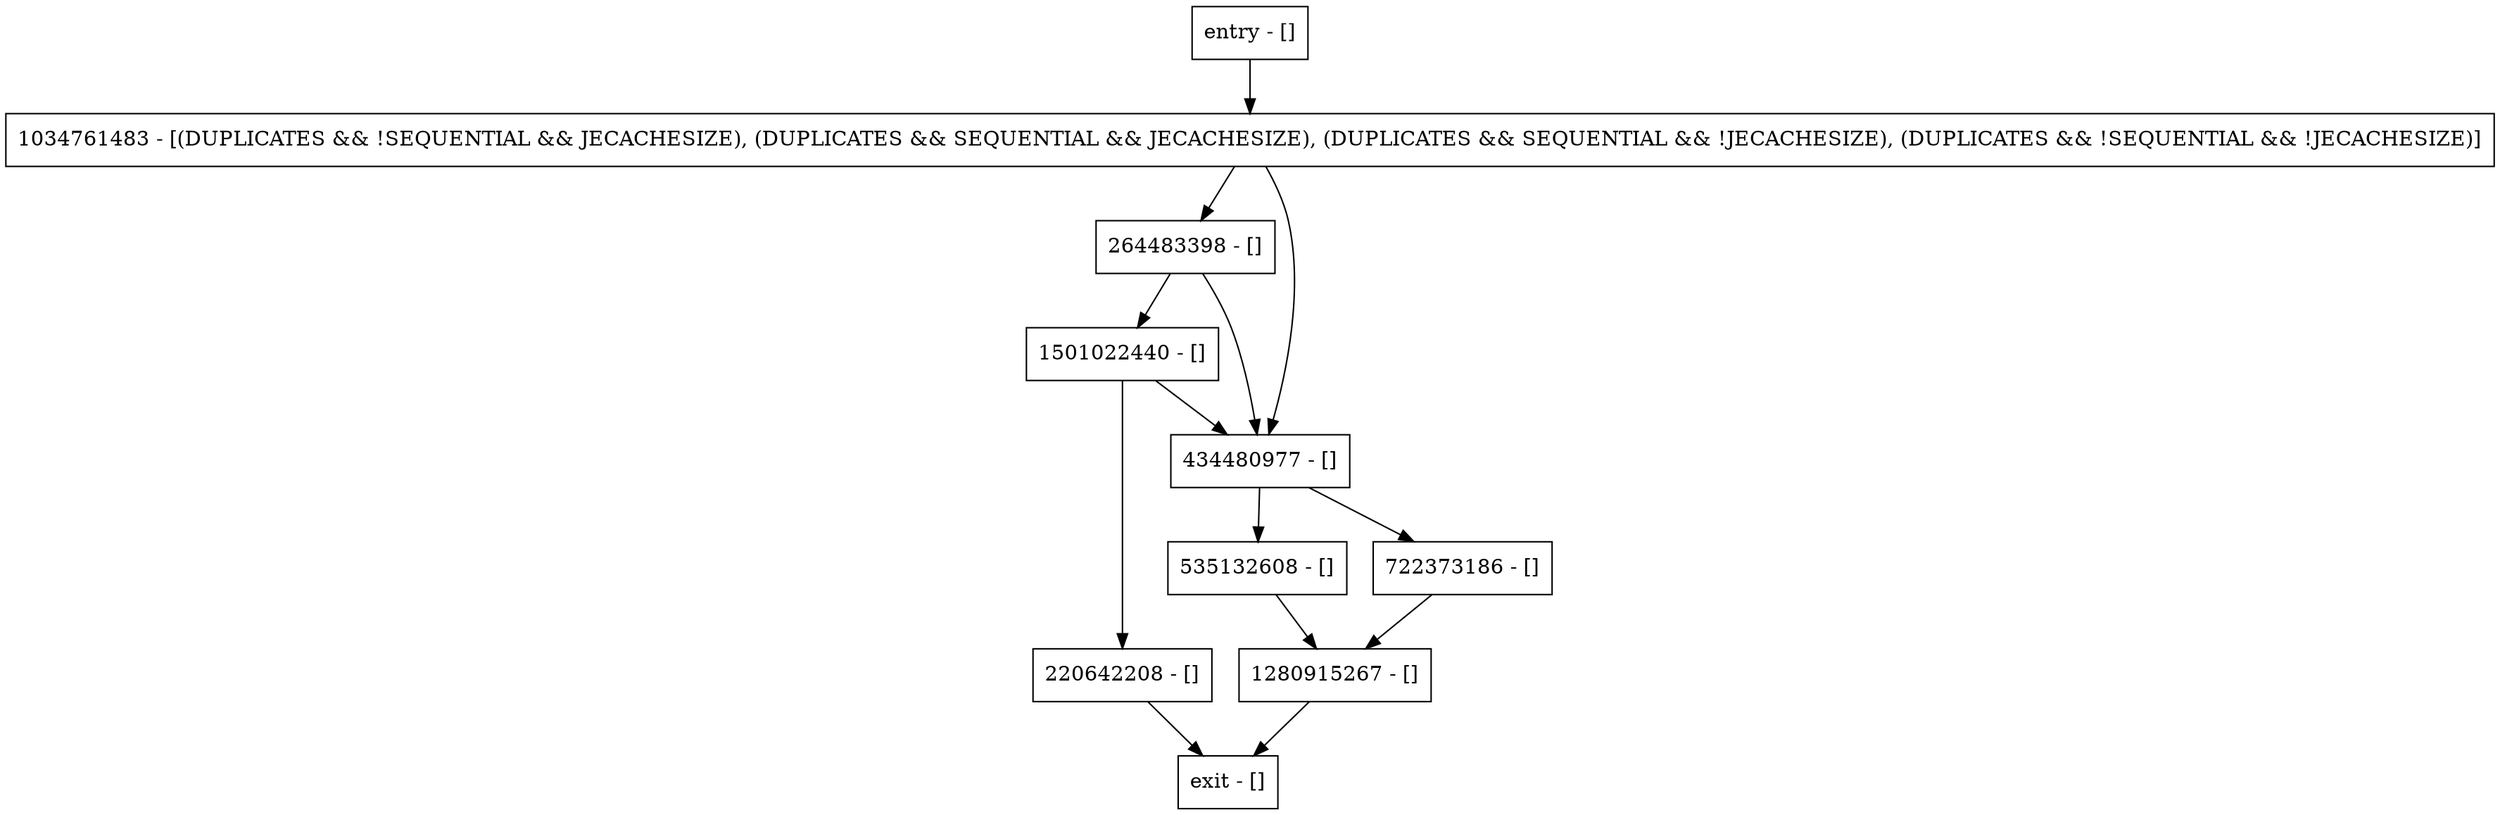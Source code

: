 digraph isBINDelta {
node [shape=record];
entry [label="entry - []"];
exit [label="exit - []"];
1501022440 [label="1501022440 - []"];
535132608 [label="535132608 - []"];
1034761483 [label="1034761483 - [(DUPLICATES && !SEQUENTIAL && JECACHESIZE), (DUPLICATES && SEQUENTIAL && JECACHESIZE), (DUPLICATES && SEQUENTIAL && !JECACHESIZE), (DUPLICATES && !SEQUENTIAL && !JECACHESIZE)]"];
1280915267 [label="1280915267 - []"];
264483398 [label="264483398 - []"];
220642208 [label="220642208 - []"];
722373186 [label="722373186 - []"];
434480977 [label="434480977 - []"];
entry;
exit;
entry -> 1034761483;
1501022440 -> 220642208;
1501022440 -> 434480977;
535132608 -> 1280915267;
1034761483 -> 264483398;
1034761483 -> 434480977;
1280915267 -> exit;
264483398 -> 1501022440;
264483398 -> 434480977;
220642208 -> exit;
722373186 -> 1280915267;
434480977 -> 535132608;
434480977 -> 722373186;
}
